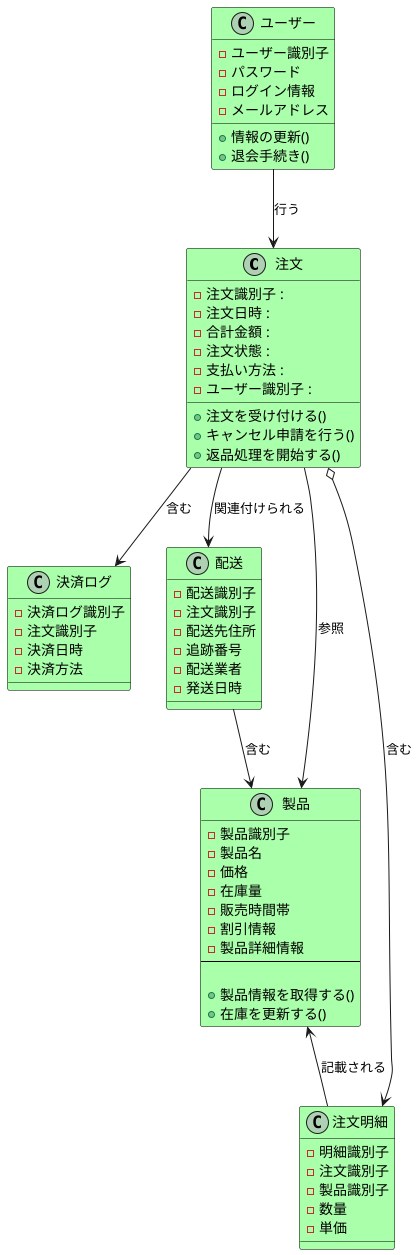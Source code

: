 @startuml .
' 日本語フォント設定
skinparam defaultFontName "IPAexゴシック"

' スタイル設定
skinparam class {
  BackgroundColor #AAFFAA
  BorderColor black
}

' 関連線のカスタマイズ (多重度を非表示に)
skinparam classAttributeIconStyle none 

' クラス定義
class 注文 {
  - 注文識別子 :
  - 注文日時 :
  - 合計金額 :
  - 注文状態 :
  - 支払い方法 :
  - ユーザー識別子 :
  + 注文を受け付ける()
  + キャンセル申請を行う()
  + 返品処理を開始する()
}

class 決済ログ {
  - 決済ログ識別子 
  - 注文識別子 
  - 決済日時
  - 決済方法
}

class ユーザー {
  - ユーザー識別子 
  - パスワード
  - ログイン情報
  - メールアドレス
  + 情報の更新()
  + 退会手続き()
}

class 配送 {
  - 配送識別子 
  - 注文識別子 
  - 配送先住所
  - 追跡番号
  - 配送業者
  - 発送日時
}

class 製品 {
  - 製品識別子 
  - 製品名
  - 価格
  - 在庫量
  - 販売時間帯
  - 割引情報
  - 製品詳細情報
  --
  
  + 製品情報を取得する()
  + 在庫を更新する()
}

class 注文明細 {
  - 明細識別子 
  - 注文識別子 
  - 製品識別子 
  - 数量
  - 単価
}

' --- 関連付け (矢印のみ、多重度なし) ---

' 注文と決済ログ
注文 --> 決済ログ : 含む

' ユーザーと注文
ユーザー --> 注文 : 行う

' 注文と配送
注文 --> 配送 : 関連付けられる

' 注文と注文明細 (注文が明細を含む)
注文 o--> 注文明細 : 含む

' 製品と注文明細 (明細が製品を参照)
製品 <-- 注文明細 : 記載される

' 配送と製品 (配送対象)
配送 --> 製品 : 含む

' 注文と製品 (間接参照)
注文 --> 製品 : 参照

@enduml